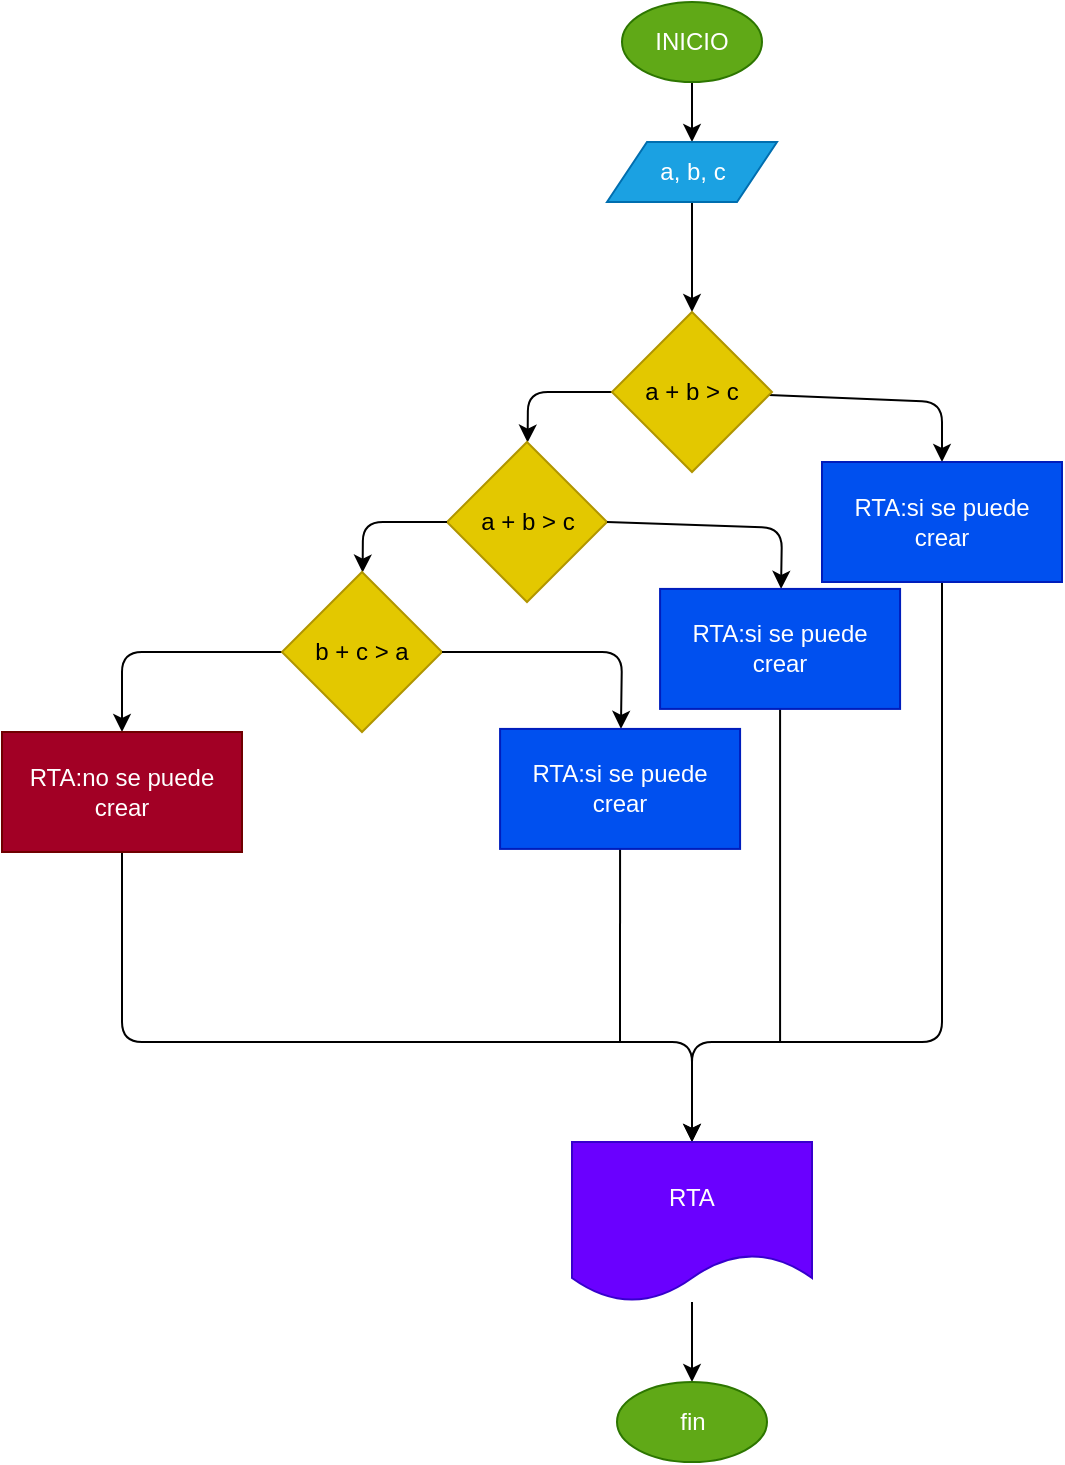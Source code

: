 <mxfile>
    <diagram id="58XMA-p-C20267B4mfxz" name="Página-1">
        <mxGraphModel dx="1512" dy="415" grid="1" gridSize="10" guides="1" tooltips="1" connect="1" arrows="1" fold="1" page="1" pageScale="1" pageWidth="850" pageHeight="1100" math="0" shadow="0">
            <root>
                <mxCell id="0"/>
                <mxCell id="1" parent="0"/>
                <mxCell id="4" value="" style="edgeStyle=none;html=1;" parent="1" source="2" target="3" edge="1">
                    <mxGeometry relative="1" as="geometry"/>
                </mxCell>
                <mxCell id="2" value="INICIO" style="ellipse;whiteSpace=wrap;html=1;fillColor=#60a917;fontColor=#ffffff;strokeColor=#2D7600;" parent="1" vertex="1">
                    <mxGeometry x="220" y="10" width="70" height="40" as="geometry"/>
                </mxCell>
                <mxCell id="6" value="" style="edgeStyle=none;html=1;" edge="1" parent="1" source="3" target="5">
                    <mxGeometry relative="1" as="geometry"/>
                </mxCell>
                <mxCell id="3" value="a, b, c" style="shape=parallelogram;perimeter=parallelogramPerimeter;whiteSpace=wrap;html=1;fixedSize=1;fillColor=#1ba1e2;fontColor=#ffffff;strokeColor=#006EAF;" parent="1" vertex="1">
                    <mxGeometry x="212.5" y="80" width="85" height="30" as="geometry"/>
                </mxCell>
                <mxCell id="8" value="" style="edgeStyle=none;html=1;" edge="1" parent="1" source="5" target="7">
                    <mxGeometry relative="1" as="geometry">
                        <Array as="points">
                            <mxPoint x="173" y="205"/>
                        </Array>
                    </mxGeometry>
                </mxCell>
                <mxCell id="14" value="" style="edgeStyle=none;html=1;" edge="1" parent="1" source="5" target="13">
                    <mxGeometry relative="1" as="geometry">
                        <Array as="points">
                            <mxPoint x="380" y="210"/>
                        </Array>
                    </mxGeometry>
                </mxCell>
                <mxCell id="5" value="a + b &amp;gt; c" style="rhombus;whiteSpace=wrap;html=1;fillColor=#e3c800;fontColor=#000000;strokeColor=#B09500;" vertex="1" parent="1">
                    <mxGeometry x="215" y="165" width="80" height="80" as="geometry"/>
                </mxCell>
                <mxCell id="7" value="a + b &amp;gt; c" style="rhombus;whiteSpace=wrap;html=1;fillColor=#e3c800;fontColor=#000000;strokeColor=#B09500;" vertex="1" parent="1">
                    <mxGeometry x="132.5" y="230" width="80" height="80" as="geometry"/>
                </mxCell>
                <mxCell id="11" value="" style="edgeStyle=none;html=1;" edge="1" target="12" parent="1">
                    <mxGeometry relative="1" as="geometry">
                        <mxPoint x="132.5" y="270" as="sourcePoint"/>
                        <Array as="points">
                            <mxPoint x="90.5" y="270"/>
                        </Array>
                    </mxGeometry>
                </mxCell>
                <mxCell id="21" style="edgeStyle=none;html=1;" edge="1" parent="1" source="12" target="19">
                    <mxGeometry relative="1" as="geometry">
                        <Array as="points">
                            <mxPoint x="-30" y="335"/>
                        </Array>
                    </mxGeometry>
                </mxCell>
                <mxCell id="12" value="b + c &amp;gt; a" style="rhombus;whiteSpace=wrap;html=1;fillColor=#e3c800;fontColor=#000000;strokeColor=#B09500;" vertex="1" parent="1">
                    <mxGeometry x="50" y="295" width="80" height="80" as="geometry"/>
                </mxCell>
                <mxCell id="27" style="edgeStyle=none;html=1;" edge="1" parent="1" source="13" target="24">
                    <mxGeometry relative="1" as="geometry">
                        <mxPoint x="260" y="490" as="targetPoint"/>
                        <Array as="points">
                            <mxPoint x="380" y="530"/>
                            <mxPoint x="255" y="530"/>
                        </Array>
                    </mxGeometry>
                </mxCell>
                <mxCell id="13" value="RTA:si se puede crear" style="whiteSpace=wrap;html=1;fillColor=#0050ef;strokeColor=#001DBC;fontColor=#ffffff;" vertex="1" parent="1">
                    <mxGeometry x="320" y="240" width="120" height="60" as="geometry"/>
                </mxCell>
                <mxCell id="15" value="" style="edgeStyle=none;html=1;" edge="1" target="16" parent="1">
                    <mxGeometry relative="1" as="geometry">
                        <mxPoint x="212.502" y="269.998" as="sourcePoint"/>
                        <Array as="points">
                            <mxPoint x="300" y="273"/>
                        </Array>
                    </mxGeometry>
                </mxCell>
                <mxCell id="28" style="edgeStyle=none;html=1;endArrow=none;endFill=0;" edge="1" parent="1" source="16">
                    <mxGeometry relative="1" as="geometry">
                        <mxPoint x="299.04" y="530" as="targetPoint"/>
                    </mxGeometry>
                </mxCell>
                <mxCell id="16" value="RTA:si se puede crear" style="whiteSpace=wrap;html=1;fillColor=#0050ef;strokeColor=#001DBC;fontColor=#ffffff;" vertex="1" parent="1">
                    <mxGeometry x="239.04" y="303.46" width="120" height="60" as="geometry"/>
                </mxCell>
                <mxCell id="17" value="" style="edgeStyle=none;html=1;exitX=1;exitY=0.5;exitDx=0;exitDy=0;" edge="1" target="18" parent="1" source="12">
                    <mxGeometry relative="1" as="geometry">
                        <mxPoint x="132.502" y="339.998" as="sourcePoint"/>
                        <Array as="points">
                            <mxPoint x="220" y="335"/>
                        </Array>
                    </mxGeometry>
                </mxCell>
                <mxCell id="26" style="edgeStyle=none;html=1;endArrow=none;endFill=0;" edge="1" parent="1" source="18">
                    <mxGeometry relative="1" as="geometry">
                        <mxPoint x="219" y="530" as="targetPoint"/>
                    </mxGeometry>
                </mxCell>
                <mxCell id="18" value="RTA:si se puede crear" style="whiteSpace=wrap;html=1;fillColor=#0050ef;strokeColor=#001DBC;fontColor=#ffffff;" vertex="1" parent="1">
                    <mxGeometry x="159.04" y="373.46" width="120" height="60" as="geometry"/>
                </mxCell>
                <mxCell id="25" value="" style="edgeStyle=none;html=1;exitX=0.5;exitY=1;exitDx=0;exitDy=0;" edge="1" parent="1" source="19" target="24">
                    <mxGeometry relative="1" as="geometry">
                        <Array as="points">
                            <mxPoint x="-30" y="530"/>
                            <mxPoint x="255" y="530"/>
                        </Array>
                    </mxGeometry>
                </mxCell>
                <mxCell id="19" value="RTA:no se puede crear" style="whiteSpace=wrap;html=1;fillColor=#a20025;strokeColor=#6F0000;fontColor=#ffffff;" vertex="1" parent="1">
                    <mxGeometry x="-90" y="375" width="120" height="60" as="geometry"/>
                </mxCell>
                <mxCell id="30" value="" style="edgeStyle=none;html=1;endArrow=classic;endFill=1;" edge="1" parent="1" source="24" target="29">
                    <mxGeometry relative="1" as="geometry"/>
                </mxCell>
                <mxCell id="24" value="RTA" style="shape=document;whiteSpace=wrap;html=1;boundedLbl=1;fillColor=#6a00ff;strokeColor=#3700CC;fontColor=#ffffff;" vertex="1" parent="1">
                    <mxGeometry x="195" y="580" width="120" height="80" as="geometry"/>
                </mxCell>
                <mxCell id="29" value="fin" style="ellipse;whiteSpace=wrap;html=1;fillColor=#60a917;fontColor=#ffffff;strokeColor=#2D7600;" vertex="1" parent="1">
                    <mxGeometry x="217.5" y="700" width="75" height="40" as="geometry"/>
                </mxCell>
            </root>
        </mxGraphModel>
    </diagram>
</mxfile>